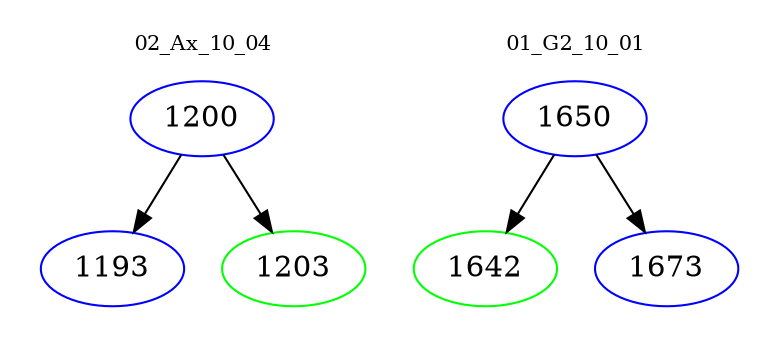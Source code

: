 digraph{
subgraph cluster_0 {
color = white
label = "02_Ax_10_04";
fontsize=10;
T0_1200 [label="1200", color="blue"]
T0_1200 -> T0_1193 [color="black"]
T0_1193 [label="1193", color="blue"]
T0_1200 -> T0_1203 [color="black"]
T0_1203 [label="1203", color="green"]
}
subgraph cluster_1 {
color = white
label = "01_G2_10_01";
fontsize=10;
T1_1650 [label="1650", color="blue"]
T1_1650 -> T1_1642 [color="black"]
T1_1642 [label="1642", color="green"]
T1_1650 -> T1_1673 [color="black"]
T1_1673 [label="1673", color="blue"]
}
}
